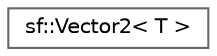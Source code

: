 digraph "Graphical Class Hierarchy"
{
 // LATEX_PDF_SIZE
  bgcolor="transparent";
  edge [fontname=Helvetica,fontsize=10,labelfontname=Helvetica,labelfontsize=10];
  node [fontname=Helvetica,fontsize=10,shape=box,height=0.2,width=0.4];
  rankdir="LR";
  Node0 [id="Node000000",label="sf::Vector2\< T \>",height=0.2,width=0.4,color="grey40", fillcolor="white", style="filled",URL="$classsf_1_1_vector2.html",tooltip="Utility template class for manipulating 2-dimensional vectors."];
}
